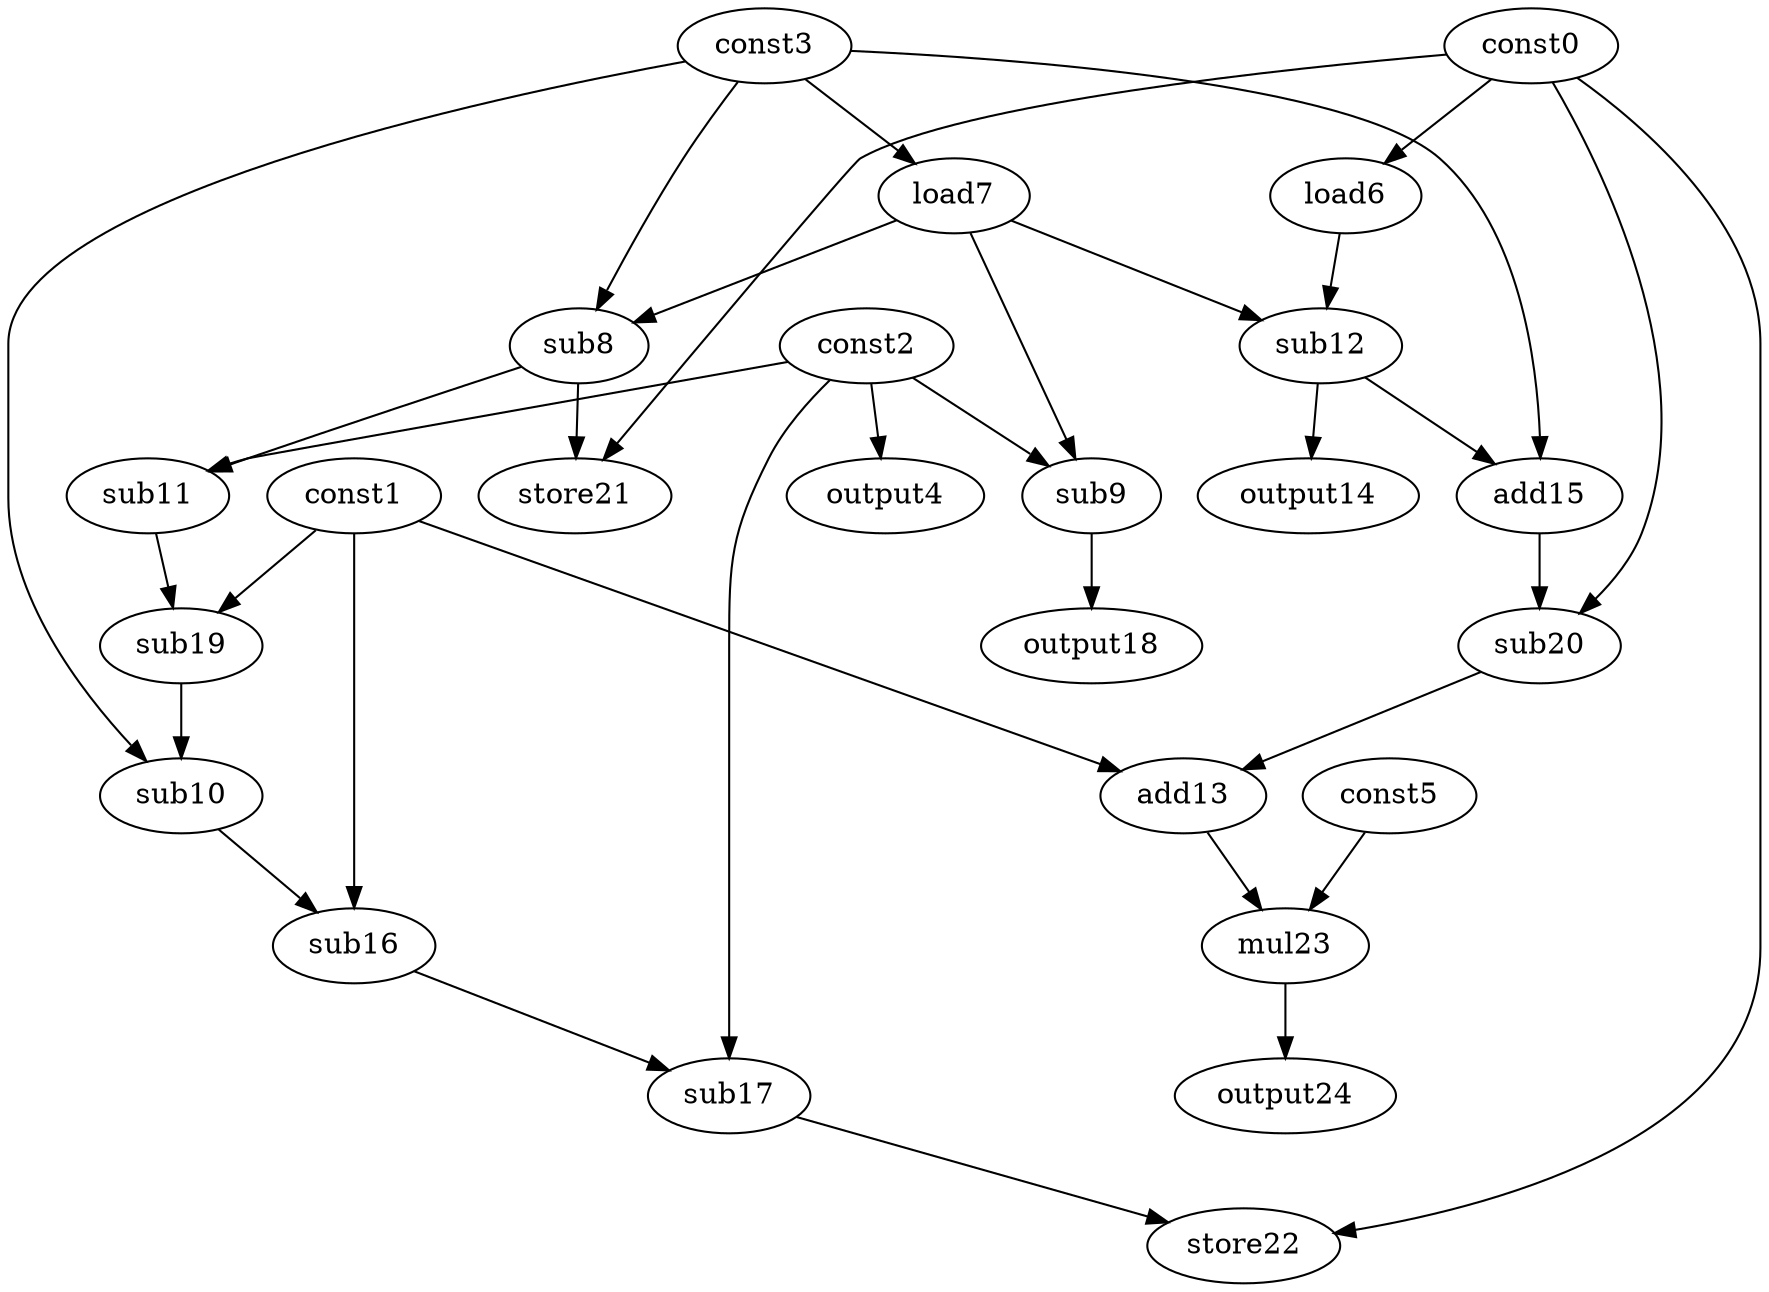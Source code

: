 digraph G { 
const0[opcode=const]; 
const1[opcode=const]; 
const2[opcode=const]; 
const3[opcode=const]; 
output4[opcode=output]; 
const5[opcode=const]; 
load6[opcode=load]; 
load7[opcode=load]; 
sub8[opcode=sub]; 
sub9[opcode=sub]; 
sub10[opcode=sub]; 
sub11[opcode=sub]; 
sub12[opcode=sub]; 
add13[opcode=add]; 
output14[opcode=output]; 
add15[opcode=add]; 
sub16[opcode=sub]; 
sub17[opcode=sub]; 
output18[opcode=output]; 
sub19[opcode=sub]; 
sub20[opcode=sub]; 
store21[opcode=store]; 
store22[opcode=store]; 
mul23[opcode=mul]; 
output24[opcode=output]; 
const2->output4[operand=0];
const0->load6[operand=0];
const3->load7[operand=0];
const3->sub8[operand=0];
load7->sub8[operand=1];
const2->sub9[operand=0];
load7->sub9[operand=1];
load6->sub12[operand=0];
load7->sub12[operand=1];
sub8->sub11[operand=0];
const2->sub11[operand=1];
sub12->output14[operand=0];
const3->add15[operand=0];
sub12->add15[operand=1];
sub9->output18[operand=0];
sub8->store21[operand=0];
const0->store21[operand=1];
const1->sub19[operand=0];
sub11->sub19[operand=1];
const0->sub20[operand=0];
add15->sub20[operand=1];
sub19->sub10[operand=0];
const3->sub10[operand=1];
const1->add13[operand=0];
sub20->add13[operand=1];
const1->sub16[operand=0];
sub10->sub16[operand=1];
add13->mul23[operand=0];
const5->mul23[operand=1];
sub16->sub17[operand=0];
const2->sub17[operand=1];
mul23->output24[operand=0];
const0->store22[operand=0];
sub17->store22[operand=1];
}
